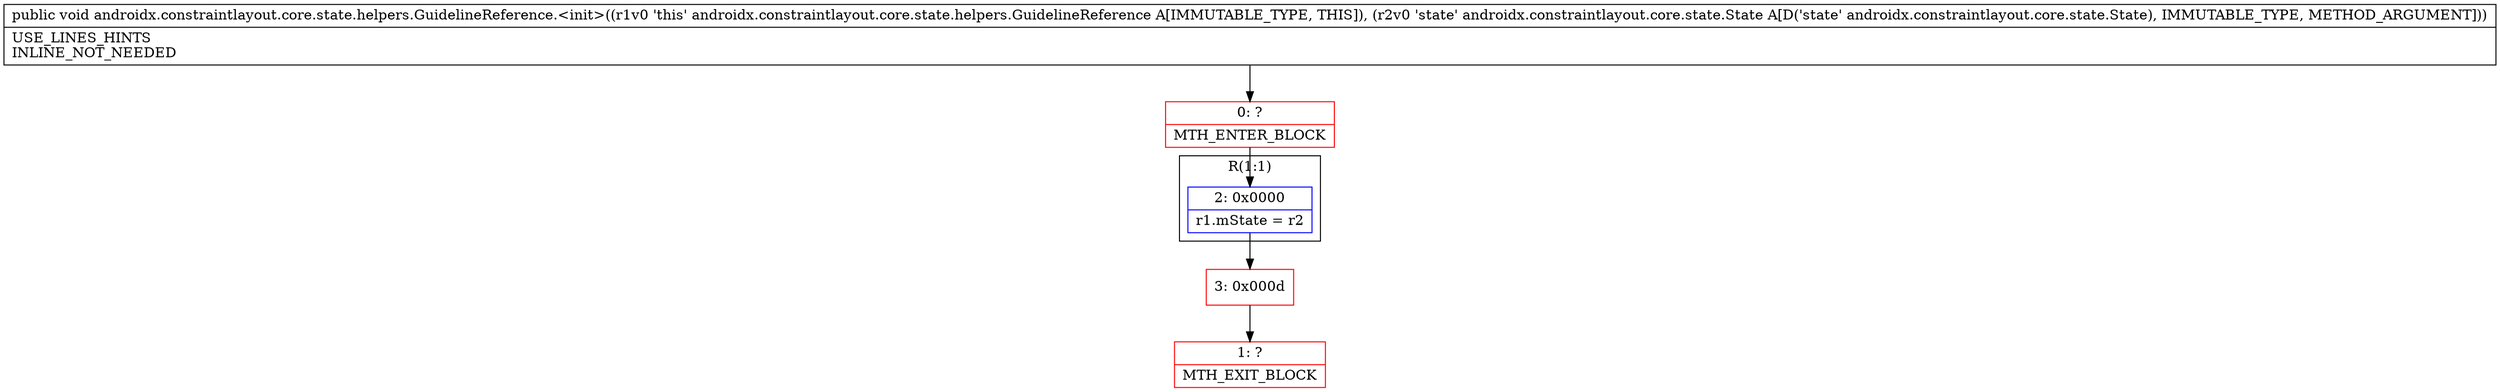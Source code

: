 digraph "CFG forandroidx.constraintlayout.core.state.helpers.GuidelineReference.\<init\>(Landroidx\/constraintlayout\/core\/state\/State;)V" {
subgraph cluster_Region_354995102 {
label = "R(1:1)";
node [shape=record,color=blue];
Node_2 [shape=record,label="{2\:\ 0x0000|r1.mState = r2\l}"];
}
Node_0 [shape=record,color=red,label="{0\:\ ?|MTH_ENTER_BLOCK\l}"];
Node_3 [shape=record,color=red,label="{3\:\ 0x000d}"];
Node_1 [shape=record,color=red,label="{1\:\ ?|MTH_EXIT_BLOCK\l}"];
MethodNode[shape=record,label="{public void androidx.constraintlayout.core.state.helpers.GuidelineReference.\<init\>((r1v0 'this' androidx.constraintlayout.core.state.helpers.GuidelineReference A[IMMUTABLE_TYPE, THIS]), (r2v0 'state' androidx.constraintlayout.core.state.State A[D('state' androidx.constraintlayout.core.state.State), IMMUTABLE_TYPE, METHOD_ARGUMENT]))  | USE_LINES_HINTS\lINLINE_NOT_NEEDED\l}"];
MethodNode -> Node_0;Node_2 -> Node_3;
Node_0 -> Node_2;
Node_3 -> Node_1;
}

